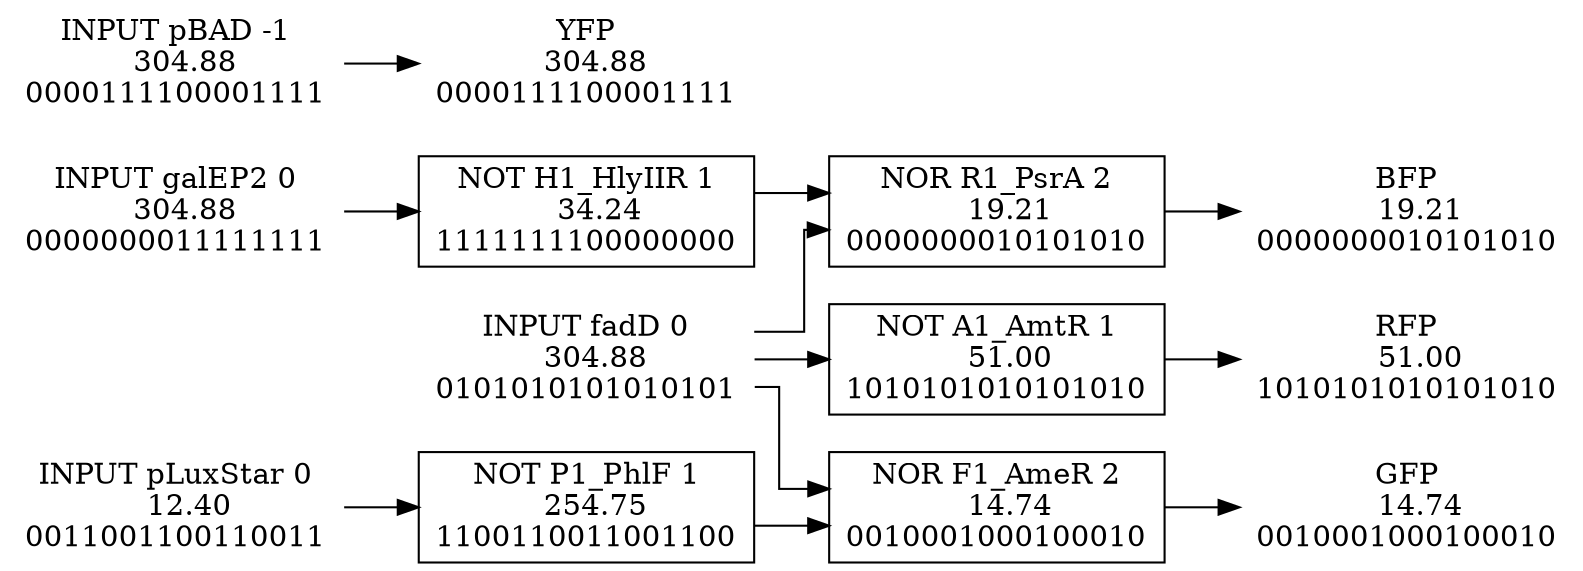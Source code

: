 #GRAPHVIZ_OUTPUT 
digraph{ 
rankdir=LR; 
splines=ortho; 
RFP[shape=none,label="RFP\n   51.00\n1010101010101010"]; 
GFP[shape=none,label="GFP\n   14.74\n0010001000100010"]; 
BFP[shape=none,label="BFP\n   19.21\n0000000010101010"]; 
YFP[shape=none,label="YFP\n  304.88\n0000111100001111"]; 
fadD[shape=none,label="INPUT fadD 0\n  304.88\n0101010101010101"]; 
pLuxStar[shape=none,label="INPUT pLuxStar 0\n   12.40\n0011001100110011"]; 
pBAD[shape=none,label="INPUT pBAD -1\n  304.88\n0000111100001111"]; 
galEP2[shape=none,label="INPUT galEP2 0\n  304.88\n0000000011111111"]; 
R1_PsrA[shape=box,style=filled,fillcolor=gray100,label="NOR R1_PsrA 2\n   19.21\n0000000010101010"]; 
F1_AmeR[shape=box,style=filled,fillcolor=gray100,label="NOR F1_AmeR 2\n   14.74\n0010001000100010"]; 
H1_HlyIIR[shape=box,style=filled,fillcolor=gray100,label="NOT H1_HlyIIR 1\n   34.24\n1111111100000000"]; 
P1_PhlF[shape=box,style=filled,fillcolor=gray100,label="NOT P1_PhlF 1\n  254.75\n1100110011001100"]; 
A1_AmtR[shape=box,style=filled,fillcolor=gray100,label="NOT A1_AmtR 1\n   51.00\n1010101010101010"]; 
pBAD->YFP; 
R1_PsrA->BFP; 
fadD->R1_PsrA; 
H1_HlyIIR->R1_PsrA; 
galEP2->H1_HlyIIR; 
F1_AmeR->GFP; 
fadD->F1_AmeR; 
P1_PhlF->F1_AmeR; 
pLuxStar->P1_PhlF; 
A1_AmtR->RFP; 
fadD->A1_AmtR; 
} 
